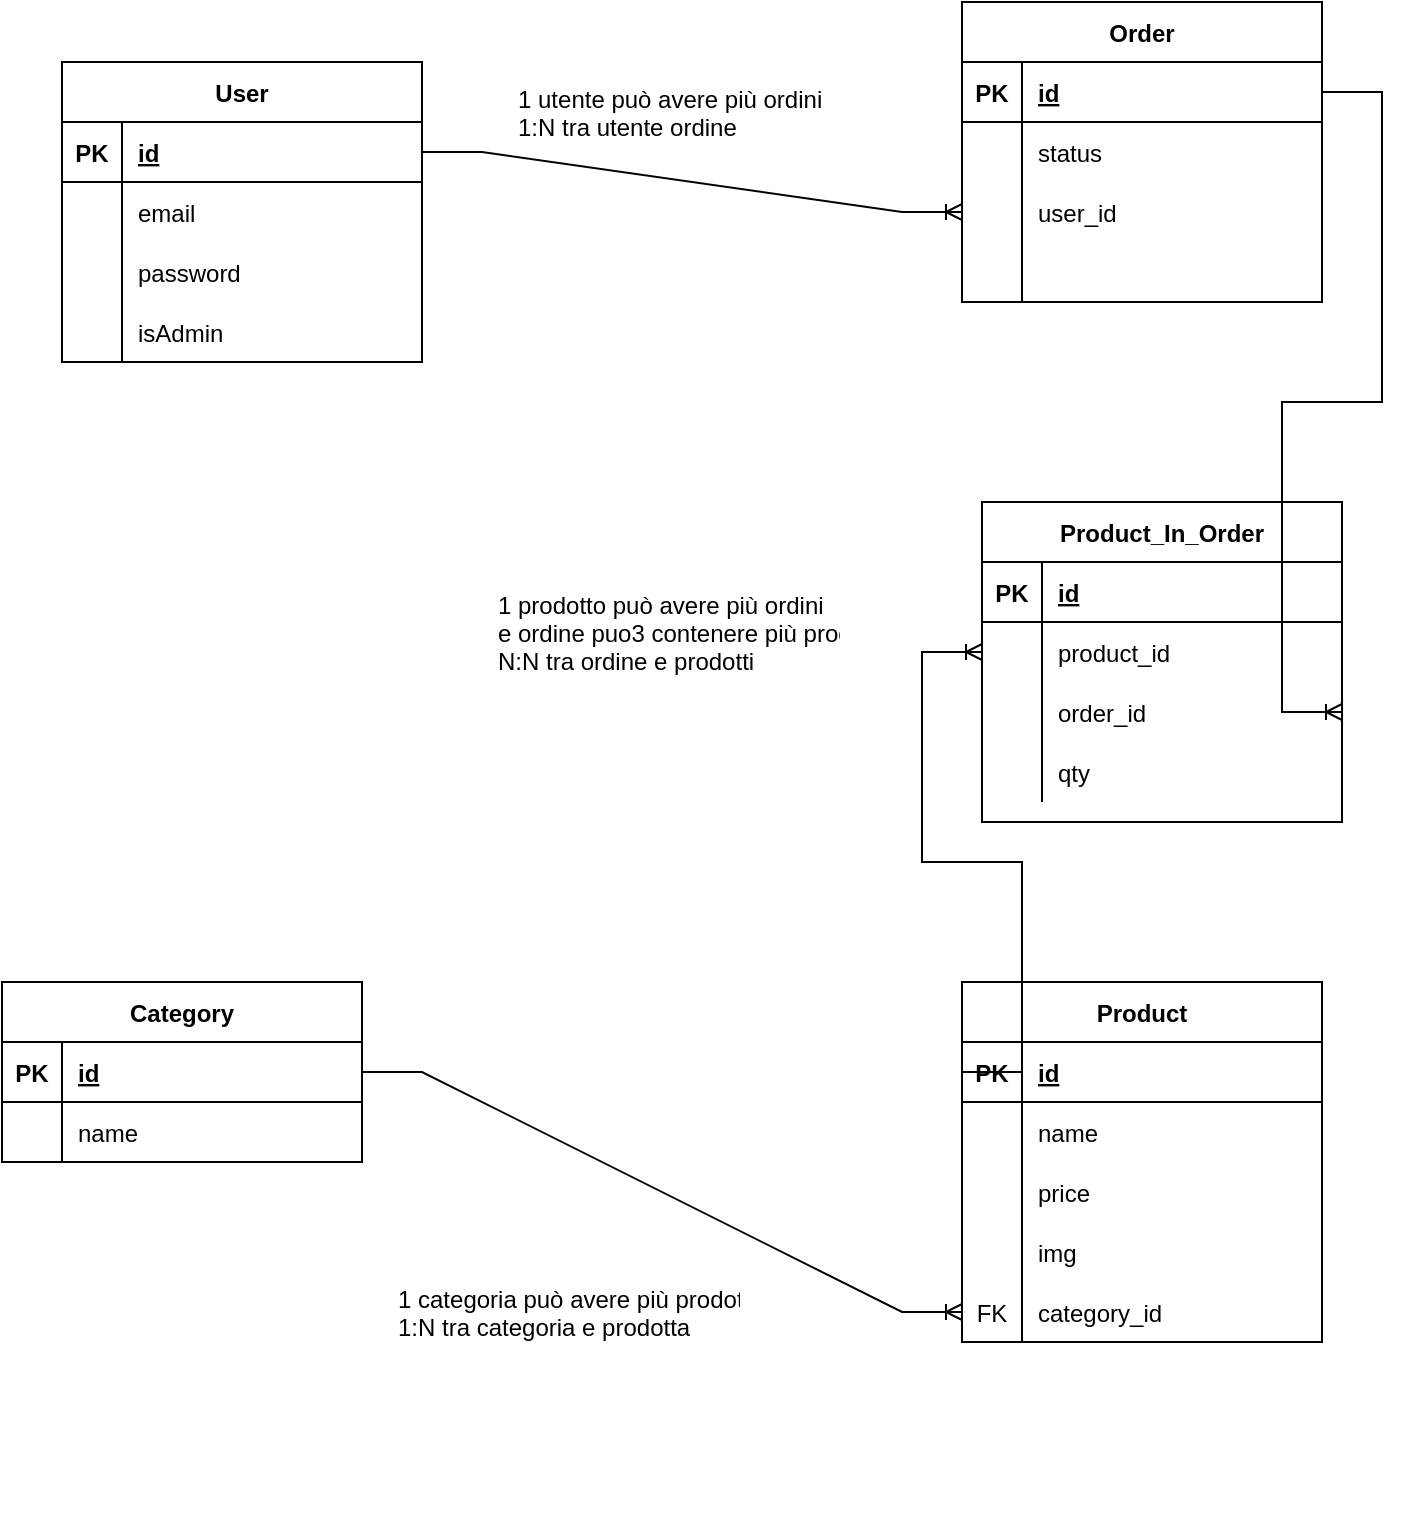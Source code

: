 <mxfile version="20.4.0" type="device"><diagram id="P6RKiYOU-0qrVZC4g5f8" name="Pagina-1"><mxGraphModel dx="2083" dy="935" grid="1" gridSize="10" guides="1" tooltips="1" connect="1" arrows="1" fold="1" page="1" pageScale="1" pageWidth="827" pageHeight="1169" math="0" shadow="0"><root><mxCell id="0"/><mxCell id="1" parent="0"/><mxCell id="TBII-38ogeL3sYI4Y3gY-1" value="User" style="shape=table;startSize=30;container=1;collapsible=1;childLayout=tableLayout;fixedRows=1;rowLines=0;fontStyle=1;align=center;resizeLast=1;" vertex="1" parent="1"><mxGeometry x="70" y="80" width="180" height="150" as="geometry"/></mxCell><mxCell id="TBII-38ogeL3sYI4Y3gY-2" value="" style="shape=tableRow;horizontal=0;startSize=0;swimlaneHead=0;swimlaneBody=0;fillColor=none;collapsible=0;dropTarget=0;points=[[0,0.5],[1,0.5]];portConstraint=eastwest;top=0;left=0;right=0;bottom=1;" vertex="1" parent="TBII-38ogeL3sYI4Y3gY-1"><mxGeometry y="30" width="180" height="30" as="geometry"/></mxCell><mxCell id="TBII-38ogeL3sYI4Y3gY-3" value="PK" style="shape=partialRectangle;connectable=0;fillColor=none;top=0;left=0;bottom=0;right=0;fontStyle=1;overflow=hidden;" vertex="1" parent="TBII-38ogeL3sYI4Y3gY-2"><mxGeometry width="30" height="30" as="geometry"><mxRectangle width="30" height="30" as="alternateBounds"/></mxGeometry></mxCell><mxCell id="TBII-38ogeL3sYI4Y3gY-4" value="id" style="shape=partialRectangle;connectable=0;fillColor=none;top=0;left=0;bottom=0;right=0;align=left;spacingLeft=6;fontStyle=5;overflow=hidden;" vertex="1" parent="TBII-38ogeL3sYI4Y3gY-2"><mxGeometry x="30" width="150" height="30" as="geometry"><mxRectangle width="150" height="30" as="alternateBounds"/></mxGeometry></mxCell><mxCell id="TBII-38ogeL3sYI4Y3gY-5" value="" style="shape=tableRow;horizontal=0;startSize=0;swimlaneHead=0;swimlaneBody=0;fillColor=none;collapsible=0;dropTarget=0;points=[[0,0.5],[1,0.5]];portConstraint=eastwest;top=0;left=0;right=0;bottom=0;" vertex="1" parent="TBII-38ogeL3sYI4Y3gY-1"><mxGeometry y="60" width="180" height="30" as="geometry"/></mxCell><mxCell id="TBII-38ogeL3sYI4Y3gY-6" value="" style="shape=partialRectangle;connectable=0;fillColor=none;top=0;left=0;bottom=0;right=0;editable=1;overflow=hidden;" vertex="1" parent="TBII-38ogeL3sYI4Y3gY-5"><mxGeometry width="30" height="30" as="geometry"><mxRectangle width="30" height="30" as="alternateBounds"/></mxGeometry></mxCell><mxCell id="TBII-38ogeL3sYI4Y3gY-7" value="email" style="shape=partialRectangle;connectable=0;fillColor=none;top=0;left=0;bottom=0;right=0;align=left;spacingLeft=6;overflow=hidden;" vertex="1" parent="TBII-38ogeL3sYI4Y3gY-5"><mxGeometry x="30" width="150" height="30" as="geometry"><mxRectangle width="150" height="30" as="alternateBounds"/></mxGeometry></mxCell><mxCell id="TBII-38ogeL3sYI4Y3gY-8" value="" style="shape=tableRow;horizontal=0;startSize=0;swimlaneHead=0;swimlaneBody=0;fillColor=none;collapsible=0;dropTarget=0;points=[[0,0.5],[1,0.5]];portConstraint=eastwest;top=0;left=0;right=0;bottom=0;" vertex="1" parent="TBII-38ogeL3sYI4Y3gY-1"><mxGeometry y="90" width="180" height="30" as="geometry"/></mxCell><mxCell id="TBII-38ogeL3sYI4Y3gY-9" value="" style="shape=partialRectangle;connectable=0;fillColor=none;top=0;left=0;bottom=0;right=0;editable=1;overflow=hidden;" vertex="1" parent="TBII-38ogeL3sYI4Y3gY-8"><mxGeometry width="30" height="30" as="geometry"><mxRectangle width="30" height="30" as="alternateBounds"/></mxGeometry></mxCell><mxCell id="TBII-38ogeL3sYI4Y3gY-10" value="password" style="shape=partialRectangle;connectable=0;fillColor=none;top=0;left=0;bottom=0;right=0;align=left;spacingLeft=6;overflow=hidden;" vertex="1" parent="TBII-38ogeL3sYI4Y3gY-8"><mxGeometry x="30" width="150" height="30" as="geometry"><mxRectangle width="150" height="30" as="alternateBounds"/></mxGeometry></mxCell><mxCell id="TBII-38ogeL3sYI4Y3gY-11" value="" style="shape=tableRow;horizontal=0;startSize=0;swimlaneHead=0;swimlaneBody=0;fillColor=none;collapsible=0;dropTarget=0;points=[[0,0.5],[1,0.5]];portConstraint=eastwest;top=0;left=0;right=0;bottom=0;" vertex="1" parent="TBII-38ogeL3sYI4Y3gY-1"><mxGeometry y="120" width="180" height="30" as="geometry"/></mxCell><mxCell id="TBII-38ogeL3sYI4Y3gY-12" value="" style="shape=partialRectangle;connectable=0;fillColor=none;top=0;left=0;bottom=0;right=0;editable=1;overflow=hidden;" vertex="1" parent="TBII-38ogeL3sYI4Y3gY-11"><mxGeometry width="30" height="30" as="geometry"><mxRectangle width="30" height="30" as="alternateBounds"/></mxGeometry></mxCell><mxCell id="TBII-38ogeL3sYI4Y3gY-13" value="isAdmin" style="shape=partialRectangle;connectable=0;fillColor=none;top=0;left=0;bottom=0;right=0;align=left;spacingLeft=6;overflow=hidden;" vertex="1" parent="TBII-38ogeL3sYI4Y3gY-11"><mxGeometry x="30" width="150" height="30" as="geometry"><mxRectangle width="150" height="30" as="alternateBounds"/></mxGeometry></mxCell><mxCell id="TBII-38ogeL3sYI4Y3gY-14" value="Category" style="shape=table;startSize=30;container=1;collapsible=1;childLayout=tableLayout;fixedRows=1;rowLines=0;fontStyle=1;align=center;resizeLast=1;" vertex="1" parent="1"><mxGeometry x="40" y="540" width="180" height="90" as="geometry"/></mxCell><mxCell id="TBII-38ogeL3sYI4Y3gY-15" value="" style="shape=tableRow;horizontal=0;startSize=0;swimlaneHead=0;swimlaneBody=0;fillColor=none;collapsible=0;dropTarget=0;points=[[0,0.5],[1,0.5]];portConstraint=eastwest;top=0;left=0;right=0;bottom=1;" vertex="1" parent="TBII-38ogeL3sYI4Y3gY-14"><mxGeometry y="30" width="180" height="30" as="geometry"/></mxCell><mxCell id="TBII-38ogeL3sYI4Y3gY-16" value="PK" style="shape=partialRectangle;connectable=0;fillColor=none;top=0;left=0;bottom=0;right=0;fontStyle=1;overflow=hidden;" vertex="1" parent="TBII-38ogeL3sYI4Y3gY-15"><mxGeometry width="30" height="30" as="geometry"><mxRectangle width="30" height="30" as="alternateBounds"/></mxGeometry></mxCell><mxCell id="TBII-38ogeL3sYI4Y3gY-17" value="id" style="shape=partialRectangle;connectable=0;fillColor=none;top=0;left=0;bottom=0;right=0;align=left;spacingLeft=6;fontStyle=5;overflow=hidden;" vertex="1" parent="TBII-38ogeL3sYI4Y3gY-15"><mxGeometry x="30" width="150" height="30" as="geometry"><mxRectangle width="150" height="30" as="alternateBounds"/></mxGeometry></mxCell><mxCell id="TBII-38ogeL3sYI4Y3gY-18" value="" style="shape=tableRow;horizontal=0;startSize=0;swimlaneHead=0;swimlaneBody=0;fillColor=none;collapsible=0;dropTarget=0;points=[[0,0.5],[1,0.5]];portConstraint=eastwest;top=0;left=0;right=0;bottom=0;" vertex="1" parent="TBII-38ogeL3sYI4Y3gY-14"><mxGeometry y="60" width="180" height="30" as="geometry"/></mxCell><mxCell id="TBII-38ogeL3sYI4Y3gY-19" value="" style="shape=partialRectangle;connectable=0;fillColor=none;top=0;left=0;bottom=0;right=0;editable=1;overflow=hidden;" vertex="1" parent="TBII-38ogeL3sYI4Y3gY-18"><mxGeometry width="30" height="30" as="geometry"><mxRectangle width="30" height="30" as="alternateBounds"/></mxGeometry></mxCell><mxCell id="TBII-38ogeL3sYI4Y3gY-20" value="name" style="shape=partialRectangle;connectable=0;fillColor=none;top=0;left=0;bottom=0;right=0;align=left;spacingLeft=6;overflow=hidden;" vertex="1" parent="TBII-38ogeL3sYI4Y3gY-18"><mxGeometry x="30" width="150" height="30" as="geometry"><mxRectangle width="150" height="30" as="alternateBounds"/></mxGeometry></mxCell><mxCell id="TBII-38ogeL3sYI4Y3gY-27" value="Product" style="shape=table;startSize=30;container=1;collapsible=1;childLayout=tableLayout;fixedRows=1;rowLines=0;fontStyle=1;align=center;resizeLast=1;" vertex="1" parent="1"><mxGeometry x="520" y="540" width="180" height="180" as="geometry"/></mxCell><mxCell id="TBII-38ogeL3sYI4Y3gY-28" value="" style="shape=tableRow;horizontal=0;startSize=0;swimlaneHead=0;swimlaneBody=0;fillColor=none;collapsible=0;dropTarget=0;points=[[0,0.5],[1,0.5]];portConstraint=eastwest;top=0;left=0;right=0;bottom=1;" vertex="1" parent="TBII-38ogeL3sYI4Y3gY-27"><mxGeometry y="30" width="180" height="30" as="geometry"/></mxCell><mxCell id="TBII-38ogeL3sYI4Y3gY-29" value="PK" style="shape=partialRectangle;connectable=0;fillColor=none;top=0;left=0;bottom=0;right=0;fontStyle=1;overflow=hidden;" vertex="1" parent="TBII-38ogeL3sYI4Y3gY-28"><mxGeometry width="30" height="30" as="geometry"><mxRectangle width="30" height="30" as="alternateBounds"/></mxGeometry></mxCell><mxCell id="TBII-38ogeL3sYI4Y3gY-30" value="id" style="shape=partialRectangle;connectable=0;fillColor=none;top=0;left=0;bottom=0;right=0;align=left;spacingLeft=6;fontStyle=5;overflow=hidden;" vertex="1" parent="TBII-38ogeL3sYI4Y3gY-28"><mxGeometry x="30" width="150" height="30" as="geometry"><mxRectangle width="150" height="30" as="alternateBounds"/></mxGeometry></mxCell><mxCell id="TBII-38ogeL3sYI4Y3gY-31" value="" style="shape=tableRow;horizontal=0;startSize=0;swimlaneHead=0;swimlaneBody=0;fillColor=none;collapsible=0;dropTarget=0;points=[[0,0.5],[1,0.5]];portConstraint=eastwest;top=0;left=0;right=0;bottom=0;" vertex="1" parent="TBII-38ogeL3sYI4Y3gY-27"><mxGeometry y="60" width="180" height="30" as="geometry"/></mxCell><mxCell id="TBII-38ogeL3sYI4Y3gY-32" value="" style="shape=partialRectangle;connectable=0;fillColor=none;top=0;left=0;bottom=0;right=0;editable=1;overflow=hidden;" vertex="1" parent="TBII-38ogeL3sYI4Y3gY-31"><mxGeometry width="30" height="30" as="geometry"><mxRectangle width="30" height="30" as="alternateBounds"/></mxGeometry></mxCell><mxCell id="TBII-38ogeL3sYI4Y3gY-33" value="name" style="shape=partialRectangle;connectable=0;fillColor=none;top=0;left=0;bottom=0;right=0;align=left;spacingLeft=6;overflow=hidden;" vertex="1" parent="TBII-38ogeL3sYI4Y3gY-31"><mxGeometry x="30" width="150" height="30" as="geometry"><mxRectangle width="150" height="30" as="alternateBounds"/></mxGeometry></mxCell><mxCell id="TBII-38ogeL3sYI4Y3gY-34" value="" style="shape=tableRow;horizontal=0;startSize=0;swimlaneHead=0;swimlaneBody=0;fillColor=none;collapsible=0;dropTarget=0;points=[[0,0.5],[1,0.5]];portConstraint=eastwest;top=0;left=0;right=0;bottom=0;" vertex="1" parent="TBII-38ogeL3sYI4Y3gY-27"><mxGeometry y="90" width="180" height="30" as="geometry"/></mxCell><mxCell id="TBII-38ogeL3sYI4Y3gY-35" value="" style="shape=partialRectangle;connectable=0;fillColor=none;top=0;left=0;bottom=0;right=0;editable=1;overflow=hidden;" vertex="1" parent="TBII-38ogeL3sYI4Y3gY-34"><mxGeometry width="30" height="30" as="geometry"><mxRectangle width="30" height="30" as="alternateBounds"/></mxGeometry></mxCell><mxCell id="TBII-38ogeL3sYI4Y3gY-36" value="price" style="shape=partialRectangle;connectable=0;fillColor=none;top=0;left=0;bottom=0;right=0;align=left;spacingLeft=6;overflow=hidden;" vertex="1" parent="TBII-38ogeL3sYI4Y3gY-34"><mxGeometry x="30" width="150" height="30" as="geometry"><mxRectangle width="150" height="30" as="alternateBounds"/></mxGeometry></mxCell><mxCell id="TBII-38ogeL3sYI4Y3gY-37" value="" style="shape=tableRow;horizontal=0;startSize=0;swimlaneHead=0;swimlaneBody=0;fillColor=none;collapsible=0;dropTarget=0;points=[[0,0.5],[1,0.5]];portConstraint=eastwest;top=0;left=0;right=0;bottom=0;" vertex="1" parent="TBII-38ogeL3sYI4Y3gY-27"><mxGeometry y="120" width="180" height="30" as="geometry"/></mxCell><mxCell id="TBII-38ogeL3sYI4Y3gY-38" value="" style="shape=partialRectangle;connectable=0;fillColor=none;top=0;left=0;bottom=0;right=0;editable=1;overflow=hidden;" vertex="1" parent="TBII-38ogeL3sYI4Y3gY-37"><mxGeometry width="30" height="30" as="geometry"><mxRectangle width="30" height="30" as="alternateBounds"/></mxGeometry></mxCell><mxCell id="TBII-38ogeL3sYI4Y3gY-39" value="img" style="shape=partialRectangle;connectable=0;fillColor=none;top=0;left=0;bottom=0;right=0;align=left;spacingLeft=6;overflow=hidden;" vertex="1" parent="TBII-38ogeL3sYI4Y3gY-37"><mxGeometry x="30" width="150" height="30" as="geometry"><mxRectangle width="150" height="30" as="alternateBounds"/></mxGeometry></mxCell><mxCell id="TBII-38ogeL3sYI4Y3gY-40" value="" style="shape=tableRow;horizontal=0;startSize=0;swimlaneHead=0;swimlaneBody=0;fillColor=none;collapsible=0;dropTarget=0;points=[[0,0.5],[1,0.5]];portConstraint=eastwest;top=0;left=0;right=0;bottom=0;" vertex="1" parent="TBII-38ogeL3sYI4Y3gY-27"><mxGeometry y="150" width="180" height="30" as="geometry"/></mxCell><mxCell id="TBII-38ogeL3sYI4Y3gY-41" value="FK" style="shape=partialRectangle;connectable=0;fillColor=none;top=0;left=0;bottom=0;right=0;fontStyle=0;overflow=hidden;" vertex="1" parent="TBII-38ogeL3sYI4Y3gY-40"><mxGeometry width="30" height="30" as="geometry"><mxRectangle width="30" height="30" as="alternateBounds"/></mxGeometry></mxCell><mxCell id="TBII-38ogeL3sYI4Y3gY-42" value="category_id" style="shape=partialRectangle;connectable=0;fillColor=none;top=0;left=0;bottom=0;right=0;align=left;spacingLeft=6;fontStyle=0;overflow=hidden;" vertex="1" parent="TBII-38ogeL3sYI4Y3gY-40"><mxGeometry x="30" width="150" height="30" as="geometry"><mxRectangle width="150" height="30" as="alternateBounds"/></mxGeometry></mxCell><mxCell id="TBII-38ogeL3sYI4Y3gY-43" value="" style="edgeStyle=entityRelationEdgeStyle;fontSize=12;html=1;endArrow=ERoneToMany;rounded=0;exitX=1;exitY=0.5;exitDx=0;exitDy=0;entryX=0;entryY=0.5;entryDx=0;entryDy=0;" edge="1" parent="1" source="TBII-38ogeL3sYI4Y3gY-15" target="TBII-38ogeL3sYI4Y3gY-40"><mxGeometry width="100" height="100" relative="1" as="geometry"><mxPoint x="300" y="575" as="sourcePoint"/><mxPoint x="400" y="475" as="targetPoint"/></mxGeometry></mxCell><mxCell id="TBII-38ogeL3sYI4Y3gY-44" value="Order" style="shape=table;startSize=30;container=1;collapsible=1;childLayout=tableLayout;fixedRows=1;rowLines=0;fontStyle=1;align=center;resizeLast=1;" vertex="1" parent="1"><mxGeometry x="520" y="50" width="180" height="150" as="geometry"/></mxCell><mxCell id="TBII-38ogeL3sYI4Y3gY-45" value="" style="shape=tableRow;horizontal=0;startSize=0;swimlaneHead=0;swimlaneBody=0;fillColor=none;collapsible=0;dropTarget=0;points=[[0,0.5],[1,0.5]];portConstraint=eastwest;top=0;left=0;right=0;bottom=1;" vertex="1" parent="TBII-38ogeL3sYI4Y3gY-44"><mxGeometry y="30" width="180" height="30" as="geometry"/></mxCell><mxCell id="TBII-38ogeL3sYI4Y3gY-46" value="PK" style="shape=partialRectangle;connectable=0;fillColor=none;top=0;left=0;bottom=0;right=0;fontStyle=1;overflow=hidden;" vertex="1" parent="TBII-38ogeL3sYI4Y3gY-45"><mxGeometry width="30" height="30" as="geometry"><mxRectangle width="30" height="30" as="alternateBounds"/></mxGeometry></mxCell><mxCell id="TBII-38ogeL3sYI4Y3gY-47" value="id" style="shape=partialRectangle;connectable=0;fillColor=none;top=0;left=0;bottom=0;right=0;align=left;spacingLeft=6;fontStyle=5;overflow=hidden;" vertex="1" parent="TBII-38ogeL3sYI4Y3gY-45"><mxGeometry x="30" width="150" height="30" as="geometry"><mxRectangle width="150" height="30" as="alternateBounds"/></mxGeometry></mxCell><mxCell id="TBII-38ogeL3sYI4Y3gY-48" value="" style="shape=tableRow;horizontal=0;startSize=0;swimlaneHead=0;swimlaneBody=0;fillColor=none;collapsible=0;dropTarget=0;points=[[0,0.5],[1,0.5]];portConstraint=eastwest;top=0;left=0;right=0;bottom=0;" vertex="1" parent="TBII-38ogeL3sYI4Y3gY-44"><mxGeometry y="60" width="180" height="30" as="geometry"/></mxCell><mxCell id="TBII-38ogeL3sYI4Y3gY-49" value="" style="shape=partialRectangle;connectable=0;fillColor=none;top=0;left=0;bottom=0;right=0;editable=1;overflow=hidden;" vertex="1" parent="TBII-38ogeL3sYI4Y3gY-48"><mxGeometry width="30" height="30" as="geometry"><mxRectangle width="30" height="30" as="alternateBounds"/></mxGeometry></mxCell><mxCell id="TBII-38ogeL3sYI4Y3gY-50" value="status" style="shape=partialRectangle;connectable=0;fillColor=none;top=0;left=0;bottom=0;right=0;align=left;spacingLeft=6;overflow=hidden;" vertex="1" parent="TBII-38ogeL3sYI4Y3gY-48"><mxGeometry x="30" width="150" height="30" as="geometry"><mxRectangle width="150" height="30" as="alternateBounds"/></mxGeometry></mxCell><mxCell id="TBII-38ogeL3sYI4Y3gY-51" value="" style="shape=tableRow;horizontal=0;startSize=0;swimlaneHead=0;swimlaneBody=0;fillColor=none;collapsible=0;dropTarget=0;points=[[0,0.5],[1,0.5]];portConstraint=eastwest;top=0;left=0;right=0;bottom=0;" vertex="1" parent="TBII-38ogeL3sYI4Y3gY-44"><mxGeometry y="90" width="180" height="30" as="geometry"/></mxCell><mxCell id="TBII-38ogeL3sYI4Y3gY-52" value="" style="shape=partialRectangle;connectable=0;fillColor=none;top=0;left=0;bottom=0;right=0;editable=1;overflow=hidden;" vertex="1" parent="TBII-38ogeL3sYI4Y3gY-51"><mxGeometry width="30" height="30" as="geometry"><mxRectangle width="30" height="30" as="alternateBounds"/></mxGeometry></mxCell><mxCell id="TBII-38ogeL3sYI4Y3gY-53" value="user_id" style="shape=partialRectangle;connectable=0;fillColor=none;top=0;left=0;bottom=0;right=0;align=left;spacingLeft=6;overflow=hidden;" vertex="1" parent="TBII-38ogeL3sYI4Y3gY-51"><mxGeometry x="30" width="150" height="30" as="geometry"><mxRectangle width="150" height="30" as="alternateBounds"/></mxGeometry></mxCell><mxCell id="TBII-38ogeL3sYI4Y3gY-54" value="" style="shape=tableRow;horizontal=0;startSize=0;swimlaneHead=0;swimlaneBody=0;fillColor=none;collapsible=0;dropTarget=0;points=[[0,0.5],[1,0.5]];portConstraint=eastwest;top=0;left=0;right=0;bottom=0;" vertex="1" parent="TBII-38ogeL3sYI4Y3gY-44"><mxGeometry y="120" width="180" height="30" as="geometry"/></mxCell><mxCell id="TBII-38ogeL3sYI4Y3gY-55" value="" style="shape=partialRectangle;connectable=0;fillColor=none;top=0;left=0;bottom=0;right=0;editable=1;overflow=hidden;" vertex="1" parent="TBII-38ogeL3sYI4Y3gY-54"><mxGeometry width="30" height="30" as="geometry"><mxRectangle width="30" height="30" as="alternateBounds"/></mxGeometry></mxCell><mxCell id="TBII-38ogeL3sYI4Y3gY-56" value="" style="shape=partialRectangle;connectable=0;fillColor=none;top=0;left=0;bottom=0;right=0;align=left;spacingLeft=6;overflow=hidden;" vertex="1" parent="TBII-38ogeL3sYI4Y3gY-54"><mxGeometry x="30" width="150" height="30" as="geometry"><mxRectangle width="150" height="30" as="alternateBounds"/></mxGeometry></mxCell><mxCell id="TBII-38ogeL3sYI4Y3gY-57" value="Product_In_Order" style="shape=table;startSize=30;container=1;collapsible=1;childLayout=tableLayout;fixedRows=1;rowLines=0;fontStyle=1;align=center;resizeLast=1;" vertex="1" parent="1"><mxGeometry x="530" y="300" width="180" height="160" as="geometry"/></mxCell><mxCell id="TBII-38ogeL3sYI4Y3gY-58" value="" style="shape=tableRow;horizontal=0;startSize=0;swimlaneHead=0;swimlaneBody=0;fillColor=none;collapsible=0;dropTarget=0;points=[[0,0.5],[1,0.5]];portConstraint=eastwest;top=0;left=0;right=0;bottom=1;" vertex="1" parent="TBII-38ogeL3sYI4Y3gY-57"><mxGeometry y="30" width="180" height="30" as="geometry"/></mxCell><mxCell id="TBII-38ogeL3sYI4Y3gY-59" value="PK" style="shape=partialRectangle;connectable=0;fillColor=none;top=0;left=0;bottom=0;right=0;fontStyle=1;overflow=hidden;" vertex="1" parent="TBII-38ogeL3sYI4Y3gY-58"><mxGeometry width="30" height="30" as="geometry"><mxRectangle width="30" height="30" as="alternateBounds"/></mxGeometry></mxCell><mxCell id="TBII-38ogeL3sYI4Y3gY-60" value="id" style="shape=partialRectangle;connectable=0;fillColor=none;top=0;left=0;bottom=0;right=0;align=left;spacingLeft=6;fontStyle=5;overflow=hidden;" vertex="1" parent="TBII-38ogeL3sYI4Y3gY-58"><mxGeometry x="30" width="150" height="30" as="geometry"><mxRectangle width="150" height="30" as="alternateBounds"/></mxGeometry></mxCell><mxCell id="TBII-38ogeL3sYI4Y3gY-61" value="" style="shape=tableRow;horizontal=0;startSize=0;swimlaneHead=0;swimlaneBody=0;fillColor=none;collapsible=0;dropTarget=0;points=[[0,0.5],[1,0.5]];portConstraint=eastwest;top=0;left=0;right=0;bottom=0;" vertex="1" parent="TBII-38ogeL3sYI4Y3gY-57"><mxGeometry y="60" width="180" height="30" as="geometry"/></mxCell><mxCell id="TBII-38ogeL3sYI4Y3gY-62" value="" style="shape=partialRectangle;connectable=0;fillColor=none;top=0;left=0;bottom=0;right=0;editable=1;overflow=hidden;" vertex="1" parent="TBII-38ogeL3sYI4Y3gY-61"><mxGeometry width="30" height="30" as="geometry"><mxRectangle width="30" height="30" as="alternateBounds"/></mxGeometry></mxCell><mxCell id="TBII-38ogeL3sYI4Y3gY-63" value="product_id" style="shape=partialRectangle;connectable=0;fillColor=none;top=0;left=0;bottom=0;right=0;align=left;spacingLeft=6;overflow=hidden;" vertex="1" parent="TBII-38ogeL3sYI4Y3gY-61"><mxGeometry x="30" width="150" height="30" as="geometry"><mxRectangle width="150" height="30" as="alternateBounds"/></mxGeometry></mxCell><mxCell id="TBII-38ogeL3sYI4Y3gY-64" value="" style="shape=tableRow;horizontal=0;startSize=0;swimlaneHead=0;swimlaneBody=0;fillColor=none;collapsible=0;dropTarget=0;points=[[0,0.5],[1,0.5]];portConstraint=eastwest;top=0;left=0;right=0;bottom=0;" vertex="1" parent="TBII-38ogeL3sYI4Y3gY-57"><mxGeometry y="90" width="180" height="30" as="geometry"/></mxCell><mxCell id="TBII-38ogeL3sYI4Y3gY-65" value="" style="shape=partialRectangle;connectable=0;fillColor=none;top=0;left=0;bottom=0;right=0;editable=1;overflow=hidden;" vertex="1" parent="TBII-38ogeL3sYI4Y3gY-64"><mxGeometry width="30" height="30" as="geometry"><mxRectangle width="30" height="30" as="alternateBounds"/></mxGeometry></mxCell><mxCell id="TBII-38ogeL3sYI4Y3gY-66" value="order_id" style="shape=partialRectangle;connectable=0;fillColor=none;top=0;left=0;bottom=0;right=0;align=left;spacingLeft=6;overflow=hidden;" vertex="1" parent="TBII-38ogeL3sYI4Y3gY-64"><mxGeometry x="30" width="150" height="30" as="geometry"><mxRectangle width="150" height="30" as="alternateBounds"/></mxGeometry></mxCell><mxCell id="TBII-38ogeL3sYI4Y3gY-67" value="" style="shape=tableRow;horizontal=0;startSize=0;swimlaneHead=0;swimlaneBody=0;fillColor=none;collapsible=0;dropTarget=0;points=[[0,0.5],[1,0.5]];portConstraint=eastwest;top=0;left=0;right=0;bottom=0;" vertex="1" parent="TBII-38ogeL3sYI4Y3gY-57"><mxGeometry y="120" width="180" height="30" as="geometry"/></mxCell><mxCell id="TBII-38ogeL3sYI4Y3gY-68" value="" style="shape=partialRectangle;connectable=0;fillColor=none;top=0;left=0;bottom=0;right=0;editable=1;overflow=hidden;" vertex="1" parent="TBII-38ogeL3sYI4Y3gY-67"><mxGeometry width="30" height="30" as="geometry"><mxRectangle width="30" height="30" as="alternateBounds"/></mxGeometry></mxCell><mxCell id="TBII-38ogeL3sYI4Y3gY-69" value="qty" style="shape=partialRectangle;connectable=0;fillColor=none;top=0;left=0;bottom=0;right=0;align=left;spacingLeft=6;overflow=hidden;" vertex="1" parent="TBII-38ogeL3sYI4Y3gY-67"><mxGeometry x="30" width="150" height="30" as="geometry"><mxRectangle width="150" height="30" as="alternateBounds"/></mxGeometry></mxCell><mxCell id="TBII-38ogeL3sYI4Y3gY-71" value="" style="edgeStyle=entityRelationEdgeStyle;fontSize=12;html=1;endArrow=ERoneToMany;rounded=0;exitX=1;exitY=0.5;exitDx=0;exitDy=0;entryX=1;entryY=0.5;entryDx=0;entryDy=0;" edge="1" parent="1" source="TBII-38ogeL3sYI4Y3gY-45" target="TBII-38ogeL3sYI4Y3gY-64"><mxGeometry width="100" height="100" relative="1" as="geometry"><mxPoint x="360" y="480" as="sourcePoint"/><mxPoint x="460" y="380" as="targetPoint"/></mxGeometry></mxCell><mxCell id="TBII-38ogeL3sYI4Y3gY-72" value="" style="edgeStyle=entityRelationEdgeStyle;fontSize=12;html=1;endArrow=ERoneToMany;rounded=0;exitX=0;exitY=0.5;exitDx=0;exitDy=0;entryX=0;entryY=0.5;entryDx=0;entryDy=0;" edge="1" parent="1" source="TBII-38ogeL3sYI4Y3gY-28" target="TBII-38ogeL3sYI4Y3gY-61"><mxGeometry width="100" height="100" relative="1" as="geometry"><mxPoint x="360" y="480" as="sourcePoint"/><mxPoint x="460" y="380" as="targetPoint"/></mxGeometry></mxCell><mxCell id="TBII-38ogeL3sYI4Y3gY-73" value="" style="shape=table;startSize=0;container=1;collapsible=1;childLayout=tableLayout;fixedRows=1;rowLines=0;fontStyle=0;align=center;resizeLast=1;strokeColor=none;fillColor=none;collapsible=0;" vertex="1" parent="1"><mxGeometry x="260" y="320" width="200" height="150" as="geometry"/></mxCell><mxCell id="TBII-38ogeL3sYI4Y3gY-74" value="" style="shape=tableRow;horizontal=0;startSize=0;swimlaneHead=0;swimlaneBody=0;fillColor=none;collapsible=0;dropTarget=0;points=[[0,0.5],[1,0.5]];portConstraint=eastwest;top=0;left=0;right=0;bottom=0;" vertex="1" parent="TBII-38ogeL3sYI4Y3gY-73"><mxGeometry width="200" height="90" as="geometry"/></mxCell><mxCell id="TBII-38ogeL3sYI4Y3gY-75" value="" style="shape=partialRectangle;connectable=0;fillColor=none;top=0;left=0;bottom=0;right=0;editable=1;overflow=hidden;" vertex="1" parent="TBII-38ogeL3sYI4Y3gY-74"><mxGeometry width="20" height="90" as="geometry"><mxRectangle width="20" height="90" as="alternateBounds"/></mxGeometry></mxCell><mxCell id="TBII-38ogeL3sYI4Y3gY-76" value="1 prodotto può avere più ordini &#10;e ordine puo3 contenere più prodotti&#10;N:N tra ordine e prodotti" style="shape=partialRectangle;connectable=0;fillColor=none;top=0;left=0;bottom=0;right=0;align=left;spacingLeft=6;overflow=hidden;" vertex="1" parent="TBII-38ogeL3sYI4Y3gY-74"><mxGeometry x="20" width="180" height="90" as="geometry"><mxRectangle width="180" height="90" as="alternateBounds"/></mxGeometry></mxCell><mxCell id="TBII-38ogeL3sYI4Y3gY-77" value="" style="edgeStyle=entityRelationEdgeStyle;fontSize=12;html=1;endArrow=ERoneToMany;rounded=0;exitX=1;exitY=0.5;exitDx=0;exitDy=0;entryX=0;entryY=0.5;entryDx=0;entryDy=0;" edge="1" parent="1" source="TBII-38ogeL3sYI4Y3gY-2" target="TBII-38ogeL3sYI4Y3gY-51"><mxGeometry width="100" height="100" relative="1" as="geometry"><mxPoint x="360" y="480" as="sourcePoint"/><mxPoint x="460" y="380" as="targetPoint"/></mxGeometry></mxCell><mxCell id="TBII-38ogeL3sYI4Y3gY-78" value="" style="shape=table;startSize=0;container=1;collapsible=1;childLayout=tableLayout;fixedRows=1;rowLines=0;fontStyle=0;align=center;resizeLast=1;strokeColor=none;fillColor=none;collapsible=0;" vertex="1" parent="1"><mxGeometry x="270" y="60" width="200" height="150" as="geometry"/></mxCell><mxCell id="TBII-38ogeL3sYI4Y3gY-79" value="" style="shape=tableRow;horizontal=0;startSize=0;swimlaneHead=0;swimlaneBody=0;fillColor=none;collapsible=0;dropTarget=0;points=[[0,0.5],[1,0.5]];portConstraint=eastwest;top=0;left=0;right=0;bottom=0;" vertex="1" parent="TBII-38ogeL3sYI4Y3gY-78"><mxGeometry width="200" height="90" as="geometry"/></mxCell><mxCell id="TBII-38ogeL3sYI4Y3gY-80" value="" style="shape=partialRectangle;connectable=0;fillColor=none;top=0;left=0;bottom=0;right=0;editable=1;overflow=hidden;" vertex="1" parent="TBII-38ogeL3sYI4Y3gY-79"><mxGeometry width="20" height="90" as="geometry"><mxRectangle width="20" height="90" as="alternateBounds"/></mxGeometry></mxCell><mxCell id="TBII-38ogeL3sYI4Y3gY-81" value="1 utente può avere più ordini &#10;1:N tra utente ordine" style="shape=partialRectangle;connectable=0;fillColor=none;top=0;left=0;bottom=0;right=0;align=left;spacingLeft=6;overflow=hidden;" vertex="1" parent="TBII-38ogeL3sYI4Y3gY-79"><mxGeometry x="20" width="180" height="90" as="geometry"><mxRectangle width="180" height="90" as="alternateBounds"/></mxGeometry></mxCell><mxCell id="TBII-38ogeL3sYI4Y3gY-85" value="" style="shape=table;startSize=0;container=1;collapsible=1;childLayout=tableLayout;fixedRows=1;rowLines=0;fontStyle=0;align=center;resizeLast=1;strokeColor=none;fillColor=none;collapsible=0;" vertex="1" parent="1"><mxGeometry x="210" y="660" width="200" height="150" as="geometry"/></mxCell><mxCell id="TBII-38ogeL3sYI4Y3gY-86" value="" style="shape=tableRow;horizontal=0;startSize=0;swimlaneHead=0;swimlaneBody=0;fillColor=none;collapsible=0;dropTarget=0;points=[[0,0.5],[1,0.5]];portConstraint=eastwest;top=0;left=0;right=0;bottom=0;" vertex="1" parent="TBII-38ogeL3sYI4Y3gY-85"><mxGeometry width="200" height="90" as="geometry"/></mxCell><mxCell id="TBII-38ogeL3sYI4Y3gY-87" value="" style="shape=partialRectangle;connectable=0;fillColor=none;top=0;left=0;bottom=0;right=0;editable=1;overflow=hidden;" vertex="1" parent="TBII-38ogeL3sYI4Y3gY-86"><mxGeometry width="20" height="90" as="geometry"><mxRectangle width="20" height="90" as="alternateBounds"/></mxGeometry></mxCell><mxCell id="TBII-38ogeL3sYI4Y3gY-88" value="1 categoria può avere più prodotti &#10;1:N tra categoria e prodotta" style="shape=partialRectangle;connectable=0;fillColor=none;top=0;left=0;bottom=0;right=0;align=left;spacingLeft=6;overflow=hidden;" vertex="1" parent="TBII-38ogeL3sYI4Y3gY-86"><mxGeometry x="20" width="180" height="90" as="geometry"><mxRectangle width="180" height="90" as="alternateBounds"/></mxGeometry></mxCell></root></mxGraphModel></diagram></mxfile>